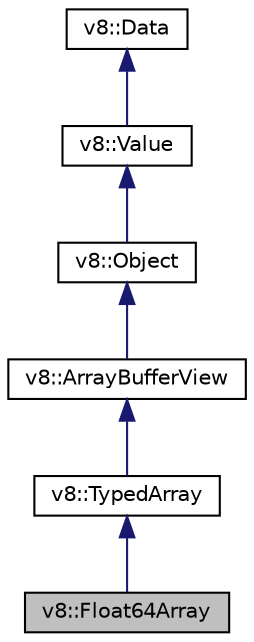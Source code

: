 digraph "v8::Float64Array"
{
  edge [fontname="Helvetica",fontsize="10",labelfontname="Helvetica",labelfontsize="10"];
  node [fontname="Helvetica",fontsize="10",shape=record];
  Node1 [label="v8::Float64Array",height=0.2,width=0.4,color="black", fillcolor="grey75", style="filled", fontcolor="black"];
  Node2 -> Node1 [dir="back",color="midnightblue",fontsize="10",style="solid",fontname="Helvetica"];
  Node2 [label="v8::TypedArray",height=0.2,width=0.4,color="black", fillcolor="white", style="filled",URL="$classv8_1_1TypedArray.html"];
  Node3 -> Node2 [dir="back",color="midnightblue",fontsize="10",style="solid",fontname="Helvetica"];
  Node3 [label="v8::ArrayBufferView",height=0.2,width=0.4,color="black", fillcolor="white", style="filled",URL="$classv8_1_1ArrayBufferView.html"];
  Node4 -> Node3 [dir="back",color="midnightblue",fontsize="10",style="solid",fontname="Helvetica"];
  Node4 [label="v8::Object",height=0.2,width=0.4,color="black", fillcolor="white", style="filled",URL="$classv8_1_1Object.html"];
  Node5 -> Node4 [dir="back",color="midnightblue",fontsize="10",style="solid",fontname="Helvetica"];
  Node5 [label="v8::Value",height=0.2,width=0.4,color="black", fillcolor="white", style="filled",URL="$classv8_1_1Value.html"];
  Node6 -> Node5 [dir="back",color="midnightblue",fontsize="10",style="solid",fontname="Helvetica"];
  Node6 [label="v8::Data",height=0.2,width=0.4,color="black", fillcolor="white", style="filled",URL="$classv8_1_1Data.html"];
}
